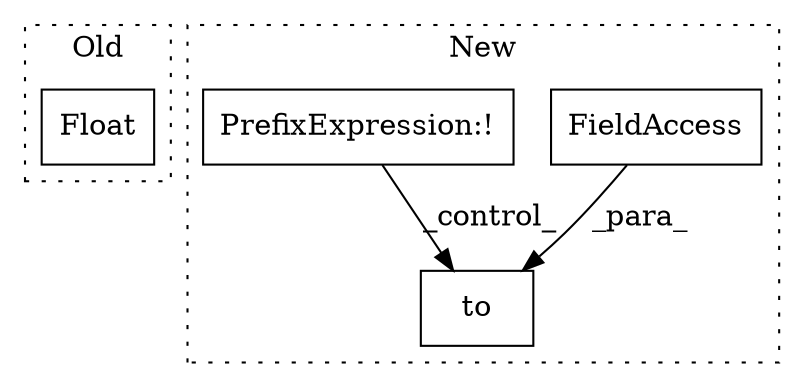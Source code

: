 digraph G {
subgraph cluster0 {
1 [label="Float" a="32" s="1203" l="7" shape="box"];
label = "Old";
style="dotted";
}
subgraph cluster1 {
2 [label="to" a="32" s="1337,1353" l="3,1" shape="box"];
3 [label="FieldAccess" a="22" s="1340" l="13" shape="box"];
4 [label="PrefixExpression:!" a="38" s="1005" l="1" shape="box"];
label = "New";
style="dotted";
}
3 -> 2 [label="_para_"];
4 -> 2 [label="_control_"];
}